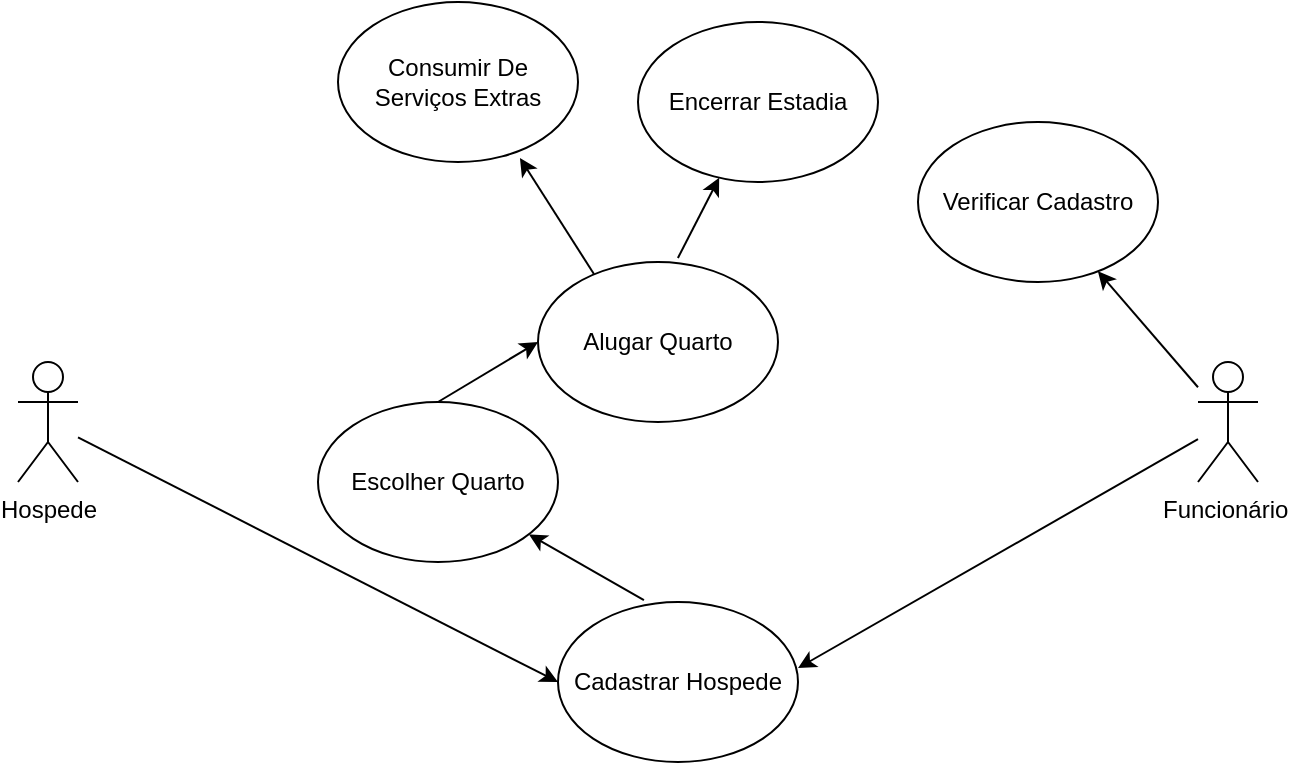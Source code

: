 <mxfile version="21.2.6" type="github">
  <diagram name="Página-1" id="090C5BfIKsPb5IIpAw25">
    <mxGraphModel dx="880" dy="484" grid="1" gridSize="10" guides="1" tooltips="1" connect="1" arrows="1" fold="1" page="1" pageScale="1" pageWidth="827" pageHeight="1169" math="0" shadow="0">
      <root>
        <mxCell id="0" />
        <mxCell id="1" parent="0" />
        <mxCell id="Zgf-avjBoHdvqSR2Pd4k-1" value="Hospede" style="shape=umlActor;verticalLabelPosition=bottom;verticalAlign=top;html=1;outlineConnect=0;" vertex="1" parent="1">
          <mxGeometry x="100" y="210" width="30" height="60" as="geometry" />
        </mxCell>
        <mxCell id="Zgf-avjBoHdvqSR2Pd4k-2" value="Funcionário&amp;nbsp;" style="shape=umlActor;verticalLabelPosition=bottom;verticalAlign=top;html=1;outlineConnect=0;" vertex="1" parent="1">
          <mxGeometry x="690" y="210" width="30" height="60" as="geometry" />
        </mxCell>
        <mxCell id="Zgf-avjBoHdvqSR2Pd4k-3" value="Alugar Quarto" style="ellipse;whiteSpace=wrap;html=1;" vertex="1" parent="1">
          <mxGeometry x="360" y="160" width="120" height="80" as="geometry" />
        </mxCell>
        <mxCell id="Zgf-avjBoHdvqSR2Pd4k-6" value="Verificar Cadastro" style="ellipse;whiteSpace=wrap;html=1;" vertex="1" parent="1">
          <mxGeometry x="550" y="90" width="120" height="80" as="geometry" />
        </mxCell>
        <mxCell id="Zgf-avjBoHdvqSR2Pd4k-7" value="Cadastrar Hospede" style="ellipse;whiteSpace=wrap;html=1;" vertex="1" parent="1">
          <mxGeometry x="370" y="330" width="120" height="80" as="geometry" />
        </mxCell>
        <mxCell id="Zgf-avjBoHdvqSR2Pd4k-8" value="Consumir De Serviços Extras" style="ellipse;whiteSpace=wrap;html=1;" vertex="1" parent="1">
          <mxGeometry x="260" y="30" width="120" height="80" as="geometry" />
        </mxCell>
        <mxCell id="Zgf-avjBoHdvqSR2Pd4k-9" value="Escolher Quarto" style="ellipse;whiteSpace=wrap;html=1;" vertex="1" parent="1">
          <mxGeometry x="250" y="230" width="120" height="80" as="geometry" />
        </mxCell>
        <mxCell id="Zgf-avjBoHdvqSR2Pd4k-10" value="" style="endArrow=classic;html=1;rounded=0;entryX=0;entryY=0.5;entryDx=0;entryDy=0;" edge="1" parent="1" source="Zgf-avjBoHdvqSR2Pd4k-1" target="Zgf-avjBoHdvqSR2Pd4k-7">
          <mxGeometry width="50" height="50" relative="1" as="geometry">
            <mxPoint x="140" y="240" as="sourcePoint" />
            <mxPoint x="190" y="190" as="targetPoint" />
          </mxGeometry>
        </mxCell>
        <mxCell id="Zgf-avjBoHdvqSR2Pd4k-12" value="" style="endArrow=classic;html=1;rounded=0;entryX=1;entryY=0.413;entryDx=0;entryDy=0;entryPerimeter=0;" edge="1" parent="1" source="Zgf-avjBoHdvqSR2Pd4k-2" target="Zgf-avjBoHdvqSR2Pd4k-7">
          <mxGeometry width="50" height="50" relative="1" as="geometry">
            <mxPoint x="390" y="270" as="sourcePoint" />
            <mxPoint x="440" y="220" as="targetPoint" />
          </mxGeometry>
        </mxCell>
        <mxCell id="Zgf-avjBoHdvqSR2Pd4k-13" value="" style="endArrow=classic;html=1;rounded=0;" edge="1" parent="1" source="Zgf-avjBoHdvqSR2Pd4k-2" target="Zgf-avjBoHdvqSR2Pd4k-6">
          <mxGeometry width="50" height="50" relative="1" as="geometry">
            <mxPoint x="390" y="270" as="sourcePoint" />
            <mxPoint x="440" y="220" as="targetPoint" />
          </mxGeometry>
        </mxCell>
        <mxCell id="Zgf-avjBoHdvqSR2Pd4k-14" value="" style="endArrow=classic;html=1;rounded=0;exitX=0.358;exitY=-0.012;exitDx=0;exitDy=0;exitPerimeter=0;" edge="1" parent="1" source="Zgf-avjBoHdvqSR2Pd4k-7" target="Zgf-avjBoHdvqSR2Pd4k-9">
          <mxGeometry width="50" height="50" relative="1" as="geometry">
            <mxPoint x="390" y="270" as="sourcePoint" />
            <mxPoint x="440" y="220" as="targetPoint" />
          </mxGeometry>
        </mxCell>
        <mxCell id="Zgf-avjBoHdvqSR2Pd4k-15" value="" style="endArrow=classic;html=1;rounded=0;exitX=0.5;exitY=0;exitDx=0;exitDy=0;entryX=0;entryY=0.5;entryDx=0;entryDy=0;" edge="1" parent="1" source="Zgf-avjBoHdvqSR2Pd4k-9" target="Zgf-avjBoHdvqSR2Pd4k-3">
          <mxGeometry width="50" height="50" relative="1" as="geometry">
            <mxPoint x="295" y="225" as="sourcePoint" />
            <mxPoint x="345" y="175" as="targetPoint" />
          </mxGeometry>
        </mxCell>
        <mxCell id="Zgf-avjBoHdvqSR2Pd4k-16" value="" style="endArrow=classic;html=1;rounded=0;entryX=0.758;entryY=0.975;entryDx=0;entryDy=0;entryPerimeter=0;exitX=0.233;exitY=0.075;exitDx=0;exitDy=0;exitPerimeter=0;" edge="1" parent="1" source="Zgf-avjBoHdvqSR2Pd4k-3" target="Zgf-avjBoHdvqSR2Pd4k-8">
          <mxGeometry width="50" height="50" relative="1" as="geometry">
            <mxPoint x="390" y="270" as="sourcePoint" />
            <mxPoint x="440" y="220" as="targetPoint" />
          </mxGeometry>
        </mxCell>
        <mxCell id="Zgf-avjBoHdvqSR2Pd4k-17" value="Encerrar Estadia" style="ellipse;whiteSpace=wrap;html=1;" vertex="1" parent="1">
          <mxGeometry x="410" y="40" width="120" height="80" as="geometry" />
        </mxCell>
        <mxCell id="Zgf-avjBoHdvqSR2Pd4k-18" value="" style="endArrow=classic;html=1;rounded=0;exitX=0.583;exitY=-0.025;exitDx=0;exitDy=0;exitPerimeter=0;" edge="1" parent="1" source="Zgf-avjBoHdvqSR2Pd4k-3" target="Zgf-avjBoHdvqSR2Pd4k-17">
          <mxGeometry width="50" height="50" relative="1" as="geometry">
            <mxPoint x="390" y="270" as="sourcePoint" />
            <mxPoint x="440" y="300" as="targetPoint" />
          </mxGeometry>
        </mxCell>
      </root>
    </mxGraphModel>
  </diagram>
</mxfile>
